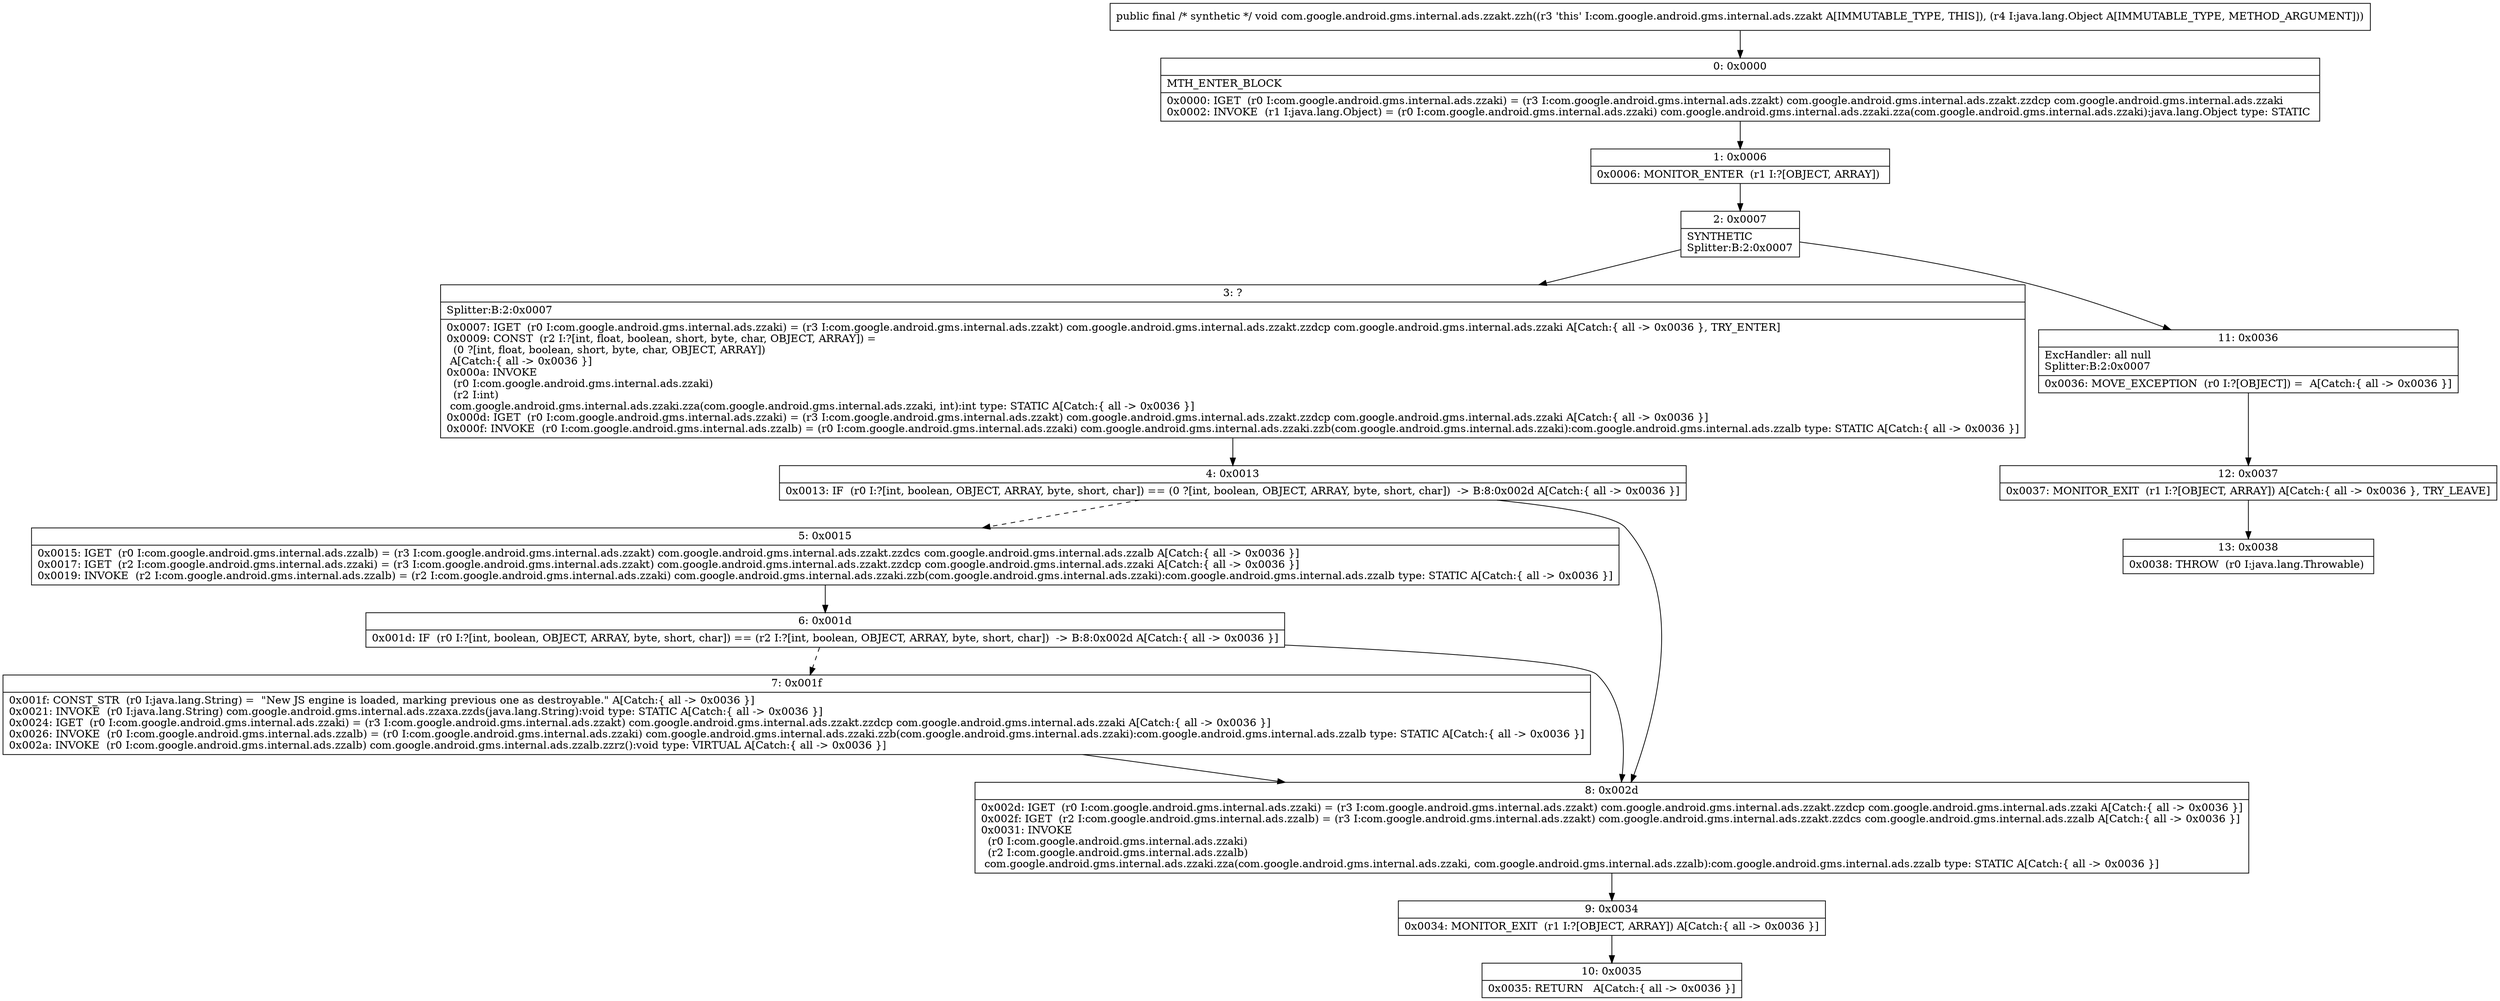 digraph "CFG forcom.google.android.gms.internal.ads.zzakt.zzh(Ljava\/lang\/Object;)V" {
Node_0 [shape=record,label="{0\:\ 0x0000|MTH_ENTER_BLOCK\l|0x0000: IGET  (r0 I:com.google.android.gms.internal.ads.zzaki) = (r3 I:com.google.android.gms.internal.ads.zzakt) com.google.android.gms.internal.ads.zzakt.zzdcp com.google.android.gms.internal.ads.zzaki \l0x0002: INVOKE  (r1 I:java.lang.Object) = (r0 I:com.google.android.gms.internal.ads.zzaki) com.google.android.gms.internal.ads.zzaki.zza(com.google.android.gms.internal.ads.zzaki):java.lang.Object type: STATIC \l}"];
Node_1 [shape=record,label="{1\:\ 0x0006|0x0006: MONITOR_ENTER  (r1 I:?[OBJECT, ARRAY]) \l}"];
Node_2 [shape=record,label="{2\:\ 0x0007|SYNTHETIC\lSplitter:B:2:0x0007\l}"];
Node_3 [shape=record,label="{3\:\ ?|Splitter:B:2:0x0007\l|0x0007: IGET  (r0 I:com.google.android.gms.internal.ads.zzaki) = (r3 I:com.google.android.gms.internal.ads.zzakt) com.google.android.gms.internal.ads.zzakt.zzdcp com.google.android.gms.internal.ads.zzaki A[Catch:\{ all \-\> 0x0036 \}, TRY_ENTER]\l0x0009: CONST  (r2 I:?[int, float, boolean, short, byte, char, OBJECT, ARRAY]) = \l  (0 ?[int, float, boolean, short, byte, char, OBJECT, ARRAY])\l A[Catch:\{ all \-\> 0x0036 \}]\l0x000a: INVOKE  \l  (r0 I:com.google.android.gms.internal.ads.zzaki)\l  (r2 I:int)\l com.google.android.gms.internal.ads.zzaki.zza(com.google.android.gms.internal.ads.zzaki, int):int type: STATIC A[Catch:\{ all \-\> 0x0036 \}]\l0x000d: IGET  (r0 I:com.google.android.gms.internal.ads.zzaki) = (r3 I:com.google.android.gms.internal.ads.zzakt) com.google.android.gms.internal.ads.zzakt.zzdcp com.google.android.gms.internal.ads.zzaki A[Catch:\{ all \-\> 0x0036 \}]\l0x000f: INVOKE  (r0 I:com.google.android.gms.internal.ads.zzalb) = (r0 I:com.google.android.gms.internal.ads.zzaki) com.google.android.gms.internal.ads.zzaki.zzb(com.google.android.gms.internal.ads.zzaki):com.google.android.gms.internal.ads.zzalb type: STATIC A[Catch:\{ all \-\> 0x0036 \}]\l}"];
Node_4 [shape=record,label="{4\:\ 0x0013|0x0013: IF  (r0 I:?[int, boolean, OBJECT, ARRAY, byte, short, char]) == (0 ?[int, boolean, OBJECT, ARRAY, byte, short, char])  \-\> B:8:0x002d A[Catch:\{ all \-\> 0x0036 \}]\l}"];
Node_5 [shape=record,label="{5\:\ 0x0015|0x0015: IGET  (r0 I:com.google.android.gms.internal.ads.zzalb) = (r3 I:com.google.android.gms.internal.ads.zzakt) com.google.android.gms.internal.ads.zzakt.zzdcs com.google.android.gms.internal.ads.zzalb A[Catch:\{ all \-\> 0x0036 \}]\l0x0017: IGET  (r2 I:com.google.android.gms.internal.ads.zzaki) = (r3 I:com.google.android.gms.internal.ads.zzakt) com.google.android.gms.internal.ads.zzakt.zzdcp com.google.android.gms.internal.ads.zzaki A[Catch:\{ all \-\> 0x0036 \}]\l0x0019: INVOKE  (r2 I:com.google.android.gms.internal.ads.zzalb) = (r2 I:com.google.android.gms.internal.ads.zzaki) com.google.android.gms.internal.ads.zzaki.zzb(com.google.android.gms.internal.ads.zzaki):com.google.android.gms.internal.ads.zzalb type: STATIC A[Catch:\{ all \-\> 0x0036 \}]\l}"];
Node_6 [shape=record,label="{6\:\ 0x001d|0x001d: IF  (r0 I:?[int, boolean, OBJECT, ARRAY, byte, short, char]) == (r2 I:?[int, boolean, OBJECT, ARRAY, byte, short, char])  \-\> B:8:0x002d A[Catch:\{ all \-\> 0x0036 \}]\l}"];
Node_7 [shape=record,label="{7\:\ 0x001f|0x001f: CONST_STR  (r0 I:java.lang.String) =  \"New JS engine is loaded, marking previous one as destroyable.\" A[Catch:\{ all \-\> 0x0036 \}]\l0x0021: INVOKE  (r0 I:java.lang.String) com.google.android.gms.internal.ads.zzaxa.zzds(java.lang.String):void type: STATIC A[Catch:\{ all \-\> 0x0036 \}]\l0x0024: IGET  (r0 I:com.google.android.gms.internal.ads.zzaki) = (r3 I:com.google.android.gms.internal.ads.zzakt) com.google.android.gms.internal.ads.zzakt.zzdcp com.google.android.gms.internal.ads.zzaki A[Catch:\{ all \-\> 0x0036 \}]\l0x0026: INVOKE  (r0 I:com.google.android.gms.internal.ads.zzalb) = (r0 I:com.google.android.gms.internal.ads.zzaki) com.google.android.gms.internal.ads.zzaki.zzb(com.google.android.gms.internal.ads.zzaki):com.google.android.gms.internal.ads.zzalb type: STATIC A[Catch:\{ all \-\> 0x0036 \}]\l0x002a: INVOKE  (r0 I:com.google.android.gms.internal.ads.zzalb) com.google.android.gms.internal.ads.zzalb.zzrz():void type: VIRTUAL A[Catch:\{ all \-\> 0x0036 \}]\l}"];
Node_8 [shape=record,label="{8\:\ 0x002d|0x002d: IGET  (r0 I:com.google.android.gms.internal.ads.zzaki) = (r3 I:com.google.android.gms.internal.ads.zzakt) com.google.android.gms.internal.ads.zzakt.zzdcp com.google.android.gms.internal.ads.zzaki A[Catch:\{ all \-\> 0x0036 \}]\l0x002f: IGET  (r2 I:com.google.android.gms.internal.ads.zzalb) = (r3 I:com.google.android.gms.internal.ads.zzakt) com.google.android.gms.internal.ads.zzakt.zzdcs com.google.android.gms.internal.ads.zzalb A[Catch:\{ all \-\> 0x0036 \}]\l0x0031: INVOKE  \l  (r0 I:com.google.android.gms.internal.ads.zzaki)\l  (r2 I:com.google.android.gms.internal.ads.zzalb)\l com.google.android.gms.internal.ads.zzaki.zza(com.google.android.gms.internal.ads.zzaki, com.google.android.gms.internal.ads.zzalb):com.google.android.gms.internal.ads.zzalb type: STATIC A[Catch:\{ all \-\> 0x0036 \}]\l}"];
Node_9 [shape=record,label="{9\:\ 0x0034|0x0034: MONITOR_EXIT  (r1 I:?[OBJECT, ARRAY]) A[Catch:\{ all \-\> 0x0036 \}]\l}"];
Node_10 [shape=record,label="{10\:\ 0x0035|0x0035: RETURN   A[Catch:\{ all \-\> 0x0036 \}]\l}"];
Node_11 [shape=record,label="{11\:\ 0x0036|ExcHandler: all null\lSplitter:B:2:0x0007\l|0x0036: MOVE_EXCEPTION  (r0 I:?[OBJECT]) =  A[Catch:\{ all \-\> 0x0036 \}]\l}"];
Node_12 [shape=record,label="{12\:\ 0x0037|0x0037: MONITOR_EXIT  (r1 I:?[OBJECT, ARRAY]) A[Catch:\{ all \-\> 0x0036 \}, TRY_LEAVE]\l}"];
Node_13 [shape=record,label="{13\:\ 0x0038|0x0038: THROW  (r0 I:java.lang.Throwable) \l}"];
MethodNode[shape=record,label="{public final \/* synthetic *\/ void com.google.android.gms.internal.ads.zzakt.zzh((r3 'this' I:com.google.android.gms.internal.ads.zzakt A[IMMUTABLE_TYPE, THIS]), (r4 I:java.lang.Object A[IMMUTABLE_TYPE, METHOD_ARGUMENT])) }"];
MethodNode -> Node_0;
Node_0 -> Node_1;
Node_1 -> Node_2;
Node_2 -> Node_3;
Node_2 -> Node_11;
Node_3 -> Node_4;
Node_4 -> Node_5[style=dashed];
Node_4 -> Node_8;
Node_5 -> Node_6;
Node_6 -> Node_7[style=dashed];
Node_6 -> Node_8;
Node_7 -> Node_8;
Node_8 -> Node_9;
Node_9 -> Node_10;
Node_11 -> Node_12;
Node_12 -> Node_13;
}

